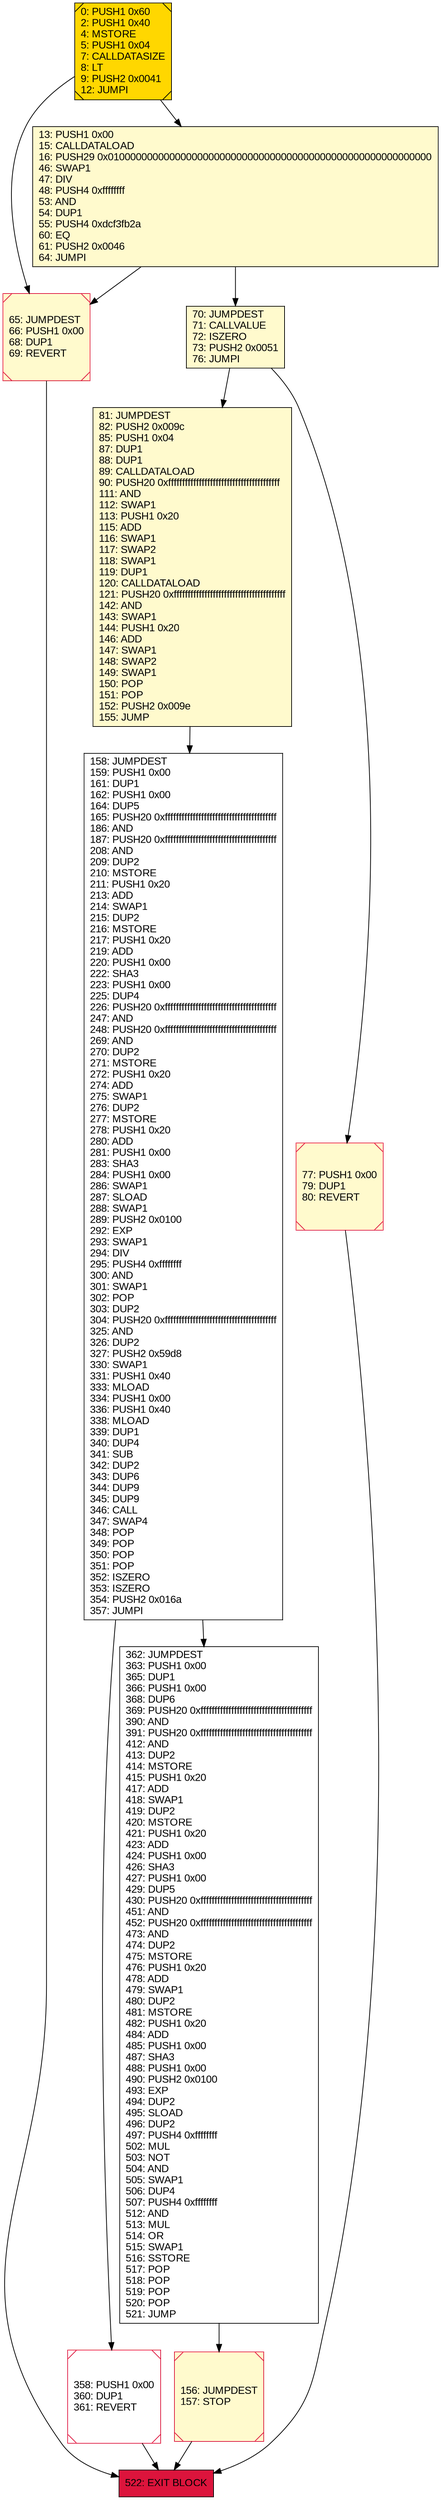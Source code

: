 digraph G {
bgcolor=transparent rankdir=UD;
node [shape=box style=filled color=black fillcolor=white fontname=arial fontcolor=black];
158 [label="158: JUMPDEST\l159: PUSH1 0x00\l161: DUP1\l162: PUSH1 0x00\l164: DUP5\l165: PUSH20 0xffffffffffffffffffffffffffffffffffffffff\l186: AND\l187: PUSH20 0xffffffffffffffffffffffffffffffffffffffff\l208: AND\l209: DUP2\l210: MSTORE\l211: PUSH1 0x20\l213: ADD\l214: SWAP1\l215: DUP2\l216: MSTORE\l217: PUSH1 0x20\l219: ADD\l220: PUSH1 0x00\l222: SHA3\l223: PUSH1 0x00\l225: DUP4\l226: PUSH20 0xffffffffffffffffffffffffffffffffffffffff\l247: AND\l248: PUSH20 0xffffffffffffffffffffffffffffffffffffffff\l269: AND\l270: DUP2\l271: MSTORE\l272: PUSH1 0x20\l274: ADD\l275: SWAP1\l276: DUP2\l277: MSTORE\l278: PUSH1 0x20\l280: ADD\l281: PUSH1 0x00\l283: SHA3\l284: PUSH1 0x00\l286: SWAP1\l287: SLOAD\l288: SWAP1\l289: PUSH2 0x0100\l292: EXP\l293: SWAP1\l294: DIV\l295: PUSH4 0xffffffff\l300: AND\l301: SWAP1\l302: POP\l303: DUP2\l304: PUSH20 0xffffffffffffffffffffffffffffffffffffffff\l325: AND\l326: DUP2\l327: PUSH2 0x59d8\l330: SWAP1\l331: PUSH1 0x40\l333: MLOAD\l334: PUSH1 0x00\l336: PUSH1 0x40\l338: MLOAD\l339: DUP1\l340: DUP4\l341: SUB\l342: DUP2\l343: DUP6\l344: DUP9\l345: DUP9\l346: CALL\l347: SWAP4\l348: POP\l349: POP\l350: POP\l351: POP\l352: ISZERO\l353: ISZERO\l354: PUSH2 0x016a\l357: JUMPI\l" ];
65 [label="65: JUMPDEST\l66: PUSH1 0x00\l68: DUP1\l69: REVERT\l" fillcolor=lemonchiffon shape=Msquare color=crimson ];
0 [label="0: PUSH1 0x60\l2: PUSH1 0x40\l4: MSTORE\l5: PUSH1 0x04\l7: CALLDATASIZE\l8: LT\l9: PUSH2 0x0041\l12: JUMPI\l" fillcolor=lemonchiffon shape=Msquare fillcolor=gold ];
70 [label="70: JUMPDEST\l71: CALLVALUE\l72: ISZERO\l73: PUSH2 0x0051\l76: JUMPI\l" fillcolor=lemonchiffon ];
358 [label="358: PUSH1 0x00\l360: DUP1\l361: REVERT\l" shape=Msquare color=crimson ];
13 [label="13: PUSH1 0x00\l15: CALLDATALOAD\l16: PUSH29 0x0100000000000000000000000000000000000000000000000000000000\l46: SWAP1\l47: DIV\l48: PUSH4 0xffffffff\l53: AND\l54: DUP1\l55: PUSH4 0xdcf3fb2a\l60: EQ\l61: PUSH2 0x0046\l64: JUMPI\l" fillcolor=lemonchiffon ];
81 [label="81: JUMPDEST\l82: PUSH2 0x009c\l85: PUSH1 0x04\l87: DUP1\l88: DUP1\l89: CALLDATALOAD\l90: PUSH20 0xffffffffffffffffffffffffffffffffffffffff\l111: AND\l112: SWAP1\l113: PUSH1 0x20\l115: ADD\l116: SWAP1\l117: SWAP2\l118: SWAP1\l119: DUP1\l120: CALLDATALOAD\l121: PUSH20 0xffffffffffffffffffffffffffffffffffffffff\l142: AND\l143: SWAP1\l144: PUSH1 0x20\l146: ADD\l147: SWAP1\l148: SWAP2\l149: SWAP1\l150: POP\l151: POP\l152: PUSH2 0x009e\l155: JUMP\l" fillcolor=lemonchiffon ];
156 [label="156: JUMPDEST\l157: STOP\l" fillcolor=lemonchiffon shape=Msquare color=crimson ];
522 [label="522: EXIT BLOCK\l" fillcolor=crimson ];
362 [label="362: JUMPDEST\l363: PUSH1 0x00\l365: DUP1\l366: PUSH1 0x00\l368: DUP6\l369: PUSH20 0xffffffffffffffffffffffffffffffffffffffff\l390: AND\l391: PUSH20 0xffffffffffffffffffffffffffffffffffffffff\l412: AND\l413: DUP2\l414: MSTORE\l415: PUSH1 0x20\l417: ADD\l418: SWAP1\l419: DUP2\l420: MSTORE\l421: PUSH1 0x20\l423: ADD\l424: PUSH1 0x00\l426: SHA3\l427: PUSH1 0x00\l429: DUP5\l430: PUSH20 0xffffffffffffffffffffffffffffffffffffffff\l451: AND\l452: PUSH20 0xffffffffffffffffffffffffffffffffffffffff\l473: AND\l474: DUP2\l475: MSTORE\l476: PUSH1 0x20\l478: ADD\l479: SWAP1\l480: DUP2\l481: MSTORE\l482: PUSH1 0x20\l484: ADD\l485: PUSH1 0x00\l487: SHA3\l488: PUSH1 0x00\l490: PUSH2 0x0100\l493: EXP\l494: DUP2\l495: SLOAD\l496: DUP2\l497: PUSH4 0xffffffff\l502: MUL\l503: NOT\l504: AND\l505: SWAP1\l506: DUP4\l507: PUSH4 0xffffffff\l512: AND\l513: MUL\l514: OR\l515: SWAP1\l516: SSTORE\l517: POP\l518: POP\l519: POP\l520: POP\l521: JUMP\l" ];
77 [label="77: PUSH1 0x00\l79: DUP1\l80: REVERT\l" fillcolor=lemonchiffon shape=Msquare color=crimson ];
156 -> 522;
362 -> 156;
77 -> 522;
158 -> 358;
158 -> 362;
13 -> 65;
358 -> 522;
65 -> 522;
70 -> 81;
0 -> 65;
81 -> 158;
70 -> 77;
0 -> 13;
13 -> 70;
}